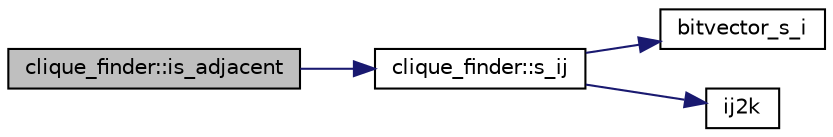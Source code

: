 digraph "clique_finder::is_adjacent"
{
  edge [fontname="Helvetica",fontsize="10",labelfontname="Helvetica",labelfontsize="10"];
  node [fontname="Helvetica",fontsize="10",shape=record];
  rankdir="LR";
  Node137 [label="clique_finder::is_adjacent",height=0.2,width=0.4,color="black", fillcolor="grey75", style="filled", fontcolor="black"];
  Node137 -> Node138 [color="midnightblue",fontsize="10",style="solid",fontname="Helvetica"];
  Node138 [label="clique_finder::s_ij",height=0.2,width=0.4,color="black", fillcolor="white", style="filled",URL="$dc/d82/classclique__finder.html#acf6a483e2606040f80042b9de80e4b7b"];
  Node138 -> Node139 [color="midnightblue",fontsize="10",style="solid",fontname="Helvetica"];
  Node139 [label="bitvector_s_i",height=0.2,width=0.4,color="black", fillcolor="white", style="filled",URL="$df/dbf/sajeeb_8_c.html#ac0135a3681a44df3fe7af1545676fbe2"];
  Node138 -> Node140 [color="midnightblue",fontsize="10",style="solid",fontname="Helvetica"];
  Node140 [label="ij2k",height=0.2,width=0.4,color="black", fillcolor="white", style="filled",URL="$df/dbf/sajeeb_8_c.html#a68a0fe85ad4b80a9220cb33f9c4c0042"];
}

